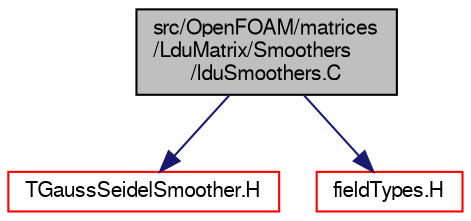 digraph "src/OpenFOAM/matrices/LduMatrix/Smoothers/lduSmoothers.C"
{
  bgcolor="transparent";
  edge [fontname="FreeSans",fontsize="10",labelfontname="FreeSans",labelfontsize="10"];
  node [fontname="FreeSans",fontsize="10",shape=record];
  Node0 [label="src/OpenFOAM/matrices\l/LduMatrix/Smoothers\l/lduSmoothers.C",height=0.2,width=0.4,color="black", fillcolor="grey75", style="filled", fontcolor="black"];
  Node0 -> Node1 [color="midnightblue",fontsize="10",style="solid",fontname="FreeSans"];
  Node1 [label="TGaussSeidelSmoother.H",height=0.2,width=0.4,color="red",URL="$a10598.html"];
  Node0 -> Node108 [color="midnightblue",fontsize="10",style="solid",fontname="FreeSans"];
  Node108 [label="fieldTypes.H",height=0.2,width=0.4,color="red",URL="$a09608.html",tooltip="Include the header files for all the primitive types that Fields are instantiated for..."];
}
